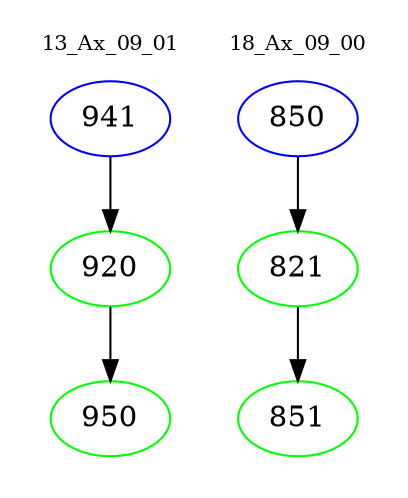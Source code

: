 digraph{
subgraph cluster_0 {
color = white
label = "13_Ax_09_01";
fontsize=10;
T0_941 [label="941", color="blue"]
T0_941 -> T0_920 [color="black"]
T0_920 [label="920", color="green"]
T0_920 -> T0_950 [color="black"]
T0_950 [label="950", color="green"]
}
subgraph cluster_1 {
color = white
label = "18_Ax_09_00";
fontsize=10;
T1_850 [label="850", color="blue"]
T1_850 -> T1_821 [color="black"]
T1_821 [label="821", color="green"]
T1_821 -> T1_851 [color="black"]
T1_851 [label="851", color="green"]
}
}
